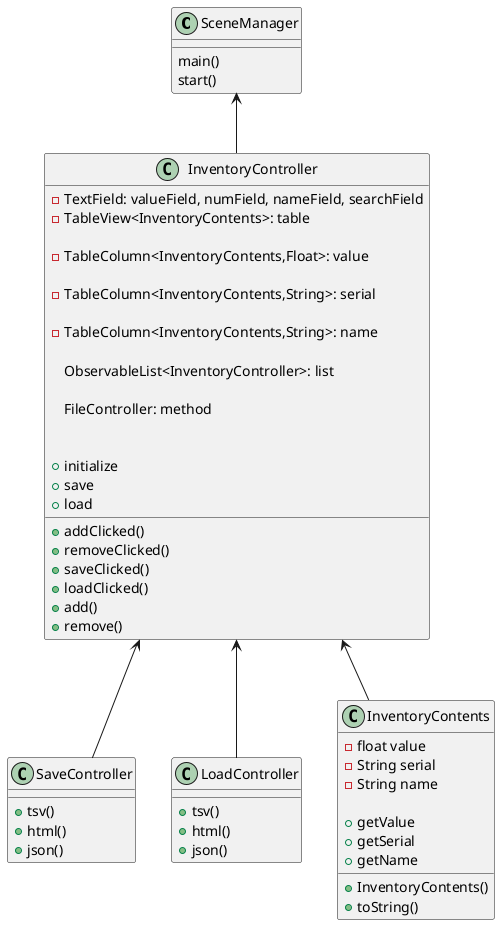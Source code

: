 @startuml

class SceneManager{
    main()
    start()
}
class InventoryController{

    -TextField: valueField, numField, nameField, searchField
    -TableView<InventoryContents>: table

    -TableColumn<InventoryContents,Float>: value

    -TableColumn<InventoryContents,String>: serial

    -TableColumn<InventoryContents,String>: name

    ObservableList<InventoryController>: list

    FileController: method


    +initialize
    + addClicked()
    + removeClicked()
    + saveClicked()
    + loadClicked()
    + add()
    + remove()
    +save
    +load



}

class SaveController{

   +tsv()
   +html()
   +json()
}
class LoadController{

   +tsv()
   +html()
   +json()
}
class InventoryContents{

    -float value
    -String serial
    -String name

    +InventoryContents()
    +getValue
    +getSerial
    +getName
    +toString()
}



SceneManager <--InventoryController
InventoryController <-- InventoryContents
InventoryController <-- SaveController
InventoryController <-- LoadController

@enduml